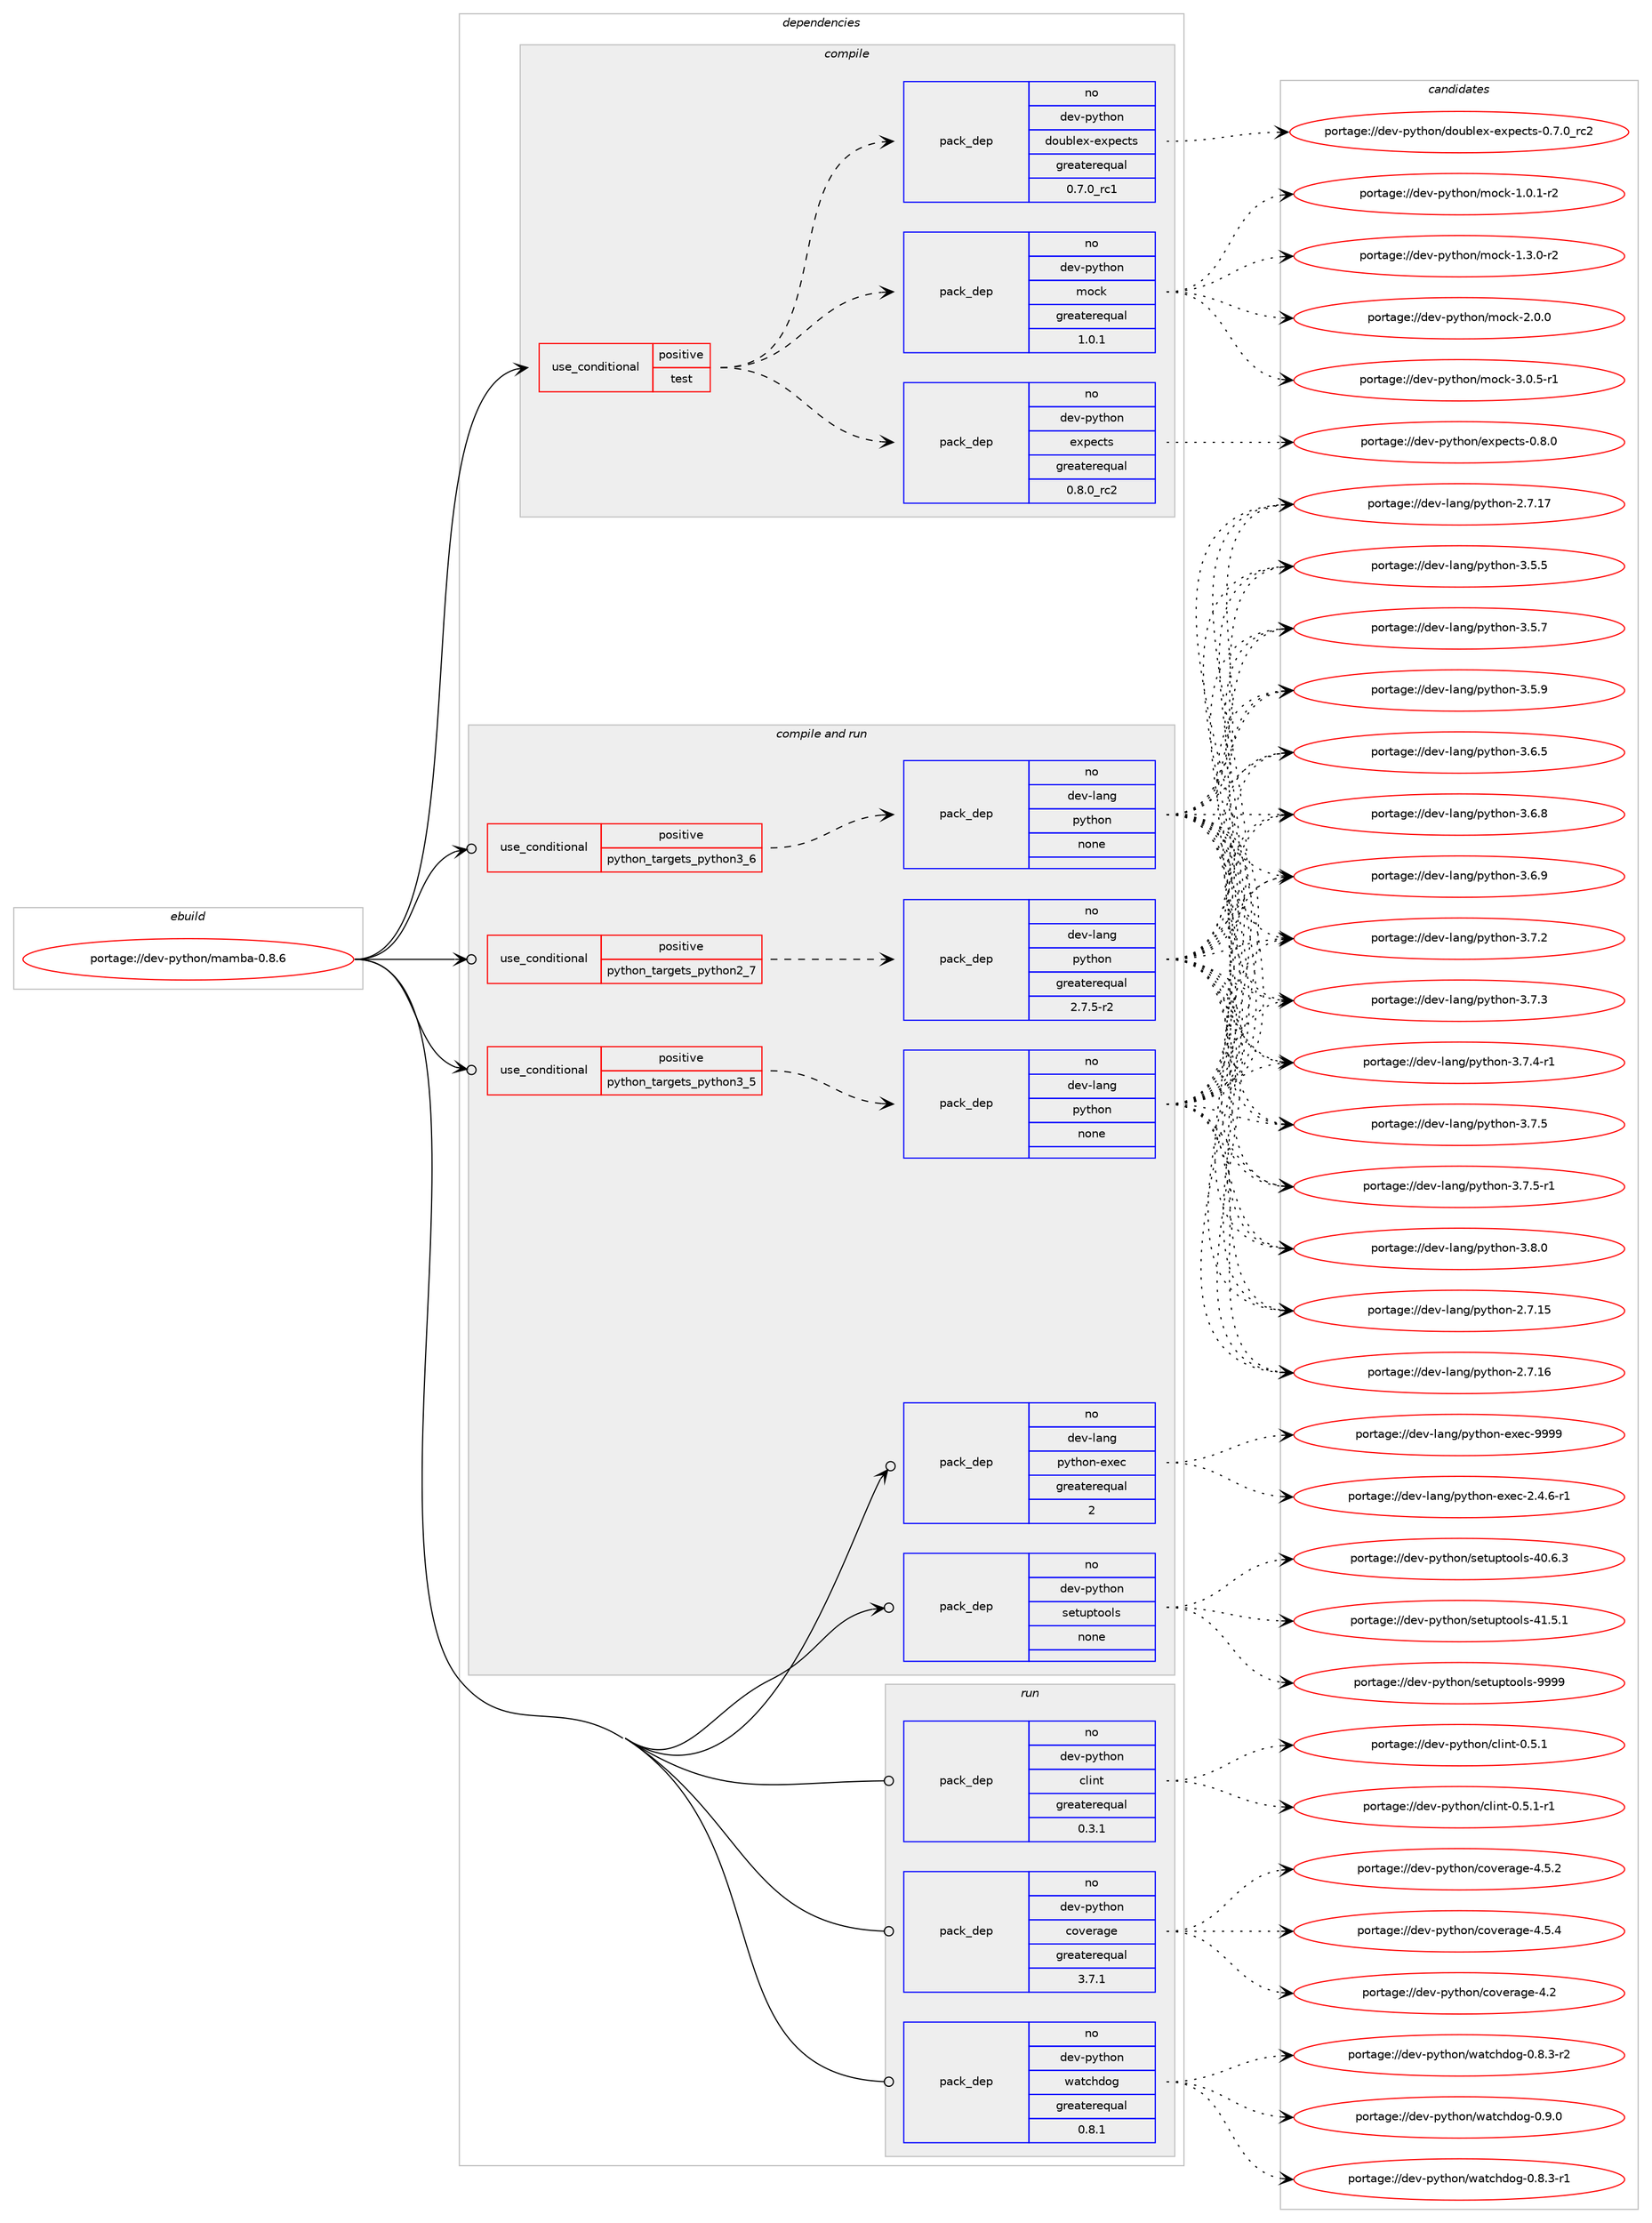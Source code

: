 digraph prolog {

# *************
# Graph options
# *************

newrank=true;
concentrate=true;
compound=true;
graph [rankdir=LR,fontname=Helvetica,fontsize=10,ranksep=1.5];#, ranksep=2.5, nodesep=0.2];
edge  [arrowhead=vee];
node  [fontname=Helvetica,fontsize=10];

# **********
# The ebuild
# **********

subgraph cluster_leftcol {
color=gray;
rank=same;
label=<<i>ebuild</i>>;
id [label="portage://dev-python/mamba-0.8.6", color=red, width=4, href="../dev-python/mamba-0.8.6.svg"];
}

# ****************
# The dependencies
# ****************

subgraph cluster_midcol {
color=gray;
label=<<i>dependencies</i>>;
subgraph cluster_compile {
fillcolor="#eeeeee";
style=filled;
label=<<i>compile</i>>;
subgraph cond31521 {
dependency148652 [label=<<TABLE BORDER="0" CELLBORDER="1" CELLSPACING="0" CELLPADDING="4"><TR><TD ROWSPAN="3" CELLPADDING="10">use_conditional</TD></TR><TR><TD>positive</TD></TR><TR><TD>test</TD></TR></TABLE>>, shape=none, color=red];
subgraph pack113806 {
dependency148653 [label=<<TABLE BORDER="0" CELLBORDER="1" CELLSPACING="0" CELLPADDING="4" WIDTH="220"><TR><TD ROWSPAN="6" CELLPADDING="30">pack_dep</TD></TR><TR><TD WIDTH="110">no</TD></TR><TR><TD>dev-python</TD></TR><TR><TD>doublex-expects</TD></TR><TR><TD>greaterequal</TD></TR><TR><TD>0.7.0_rc1</TD></TR></TABLE>>, shape=none, color=blue];
}
dependency148652:e -> dependency148653:w [weight=20,style="dashed",arrowhead="vee"];
subgraph pack113807 {
dependency148654 [label=<<TABLE BORDER="0" CELLBORDER="1" CELLSPACING="0" CELLPADDING="4" WIDTH="220"><TR><TD ROWSPAN="6" CELLPADDING="30">pack_dep</TD></TR><TR><TD WIDTH="110">no</TD></TR><TR><TD>dev-python</TD></TR><TR><TD>expects</TD></TR><TR><TD>greaterequal</TD></TR><TR><TD>0.8.0_rc2</TD></TR></TABLE>>, shape=none, color=blue];
}
dependency148652:e -> dependency148654:w [weight=20,style="dashed",arrowhead="vee"];
subgraph pack113808 {
dependency148655 [label=<<TABLE BORDER="0" CELLBORDER="1" CELLSPACING="0" CELLPADDING="4" WIDTH="220"><TR><TD ROWSPAN="6" CELLPADDING="30">pack_dep</TD></TR><TR><TD WIDTH="110">no</TD></TR><TR><TD>dev-python</TD></TR><TR><TD>mock</TD></TR><TR><TD>greaterequal</TD></TR><TR><TD>1.0.1</TD></TR></TABLE>>, shape=none, color=blue];
}
dependency148652:e -> dependency148655:w [weight=20,style="dashed",arrowhead="vee"];
}
id:e -> dependency148652:w [weight=20,style="solid",arrowhead="vee"];
}
subgraph cluster_compileandrun {
fillcolor="#eeeeee";
style=filled;
label=<<i>compile and run</i>>;
subgraph cond31522 {
dependency148656 [label=<<TABLE BORDER="0" CELLBORDER="1" CELLSPACING="0" CELLPADDING="4"><TR><TD ROWSPAN="3" CELLPADDING="10">use_conditional</TD></TR><TR><TD>positive</TD></TR><TR><TD>python_targets_python2_7</TD></TR></TABLE>>, shape=none, color=red];
subgraph pack113809 {
dependency148657 [label=<<TABLE BORDER="0" CELLBORDER="1" CELLSPACING="0" CELLPADDING="4" WIDTH="220"><TR><TD ROWSPAN="6" CELLPADDING="30">pack_dep</TD></TR><TR><TD WIDTH="110">no</TD></TR><TR><TD>dev-lang</TD></TR><TR><TD>python</TD></TR><TR><TD>greaterequal</TD></TR><TR><TD>2.7.5-r2</TD></TR></TABLE>>, shape=none, color=blue];
}
dependency148656:e -> dependency148657:w [weight=20,style="dashed",arrowhead="vee"];
}
id:e -> dependency148656:w [weight=20,style="solid",arrowhead="odotvee"];
subgraph cond31523 {
dependency148658 [label=<<TABLE BORDER="0" CELLBORDER="1" CELLSPACING="0" CELLPADDING="4"><TR><TD ROWSPAN="3" CELLPADDING="10">use_conditional</TD></TR><TR><TD>positive</TD></TR><TR><TD>python_targets_python3_5</TD></TR></TABLE>>, shape=none, color=red];
subgraph pack113810 {
dependency148659 [label=<<TABLE BORDER="0" CELLBORDER="1" CELLSPACING="0" CELLPADDING="4" WIDTH="220"><TR><TD ROWSPAN="6" CELLPADDING="30">pack_dep</TD></TR><TR><TD WIDTH="110">no</TD></TR><TR><TD>dev-lang</TD></TR><TR><TD>python</TD></TR><TR><TD>none</TD></TR><TR><TD></TD></TR></TABLE>>, shape=none, color=blue];
}
dependency148658:e -> dependency148659:w [weight=20,style="dashed",arrowhead="vee"];
}
id:e -> dependency148658:w [weight=20,style="solid",arrowhead="odotvee"];
subgraph cond31524 {
dependency148660 [label=<<TABLE BORDER="0" CELLBORDER="1" CELLSPACING="0" CELLPADDING="4"><TR><TD ROWSPAN="3" CELLPADDING="10">use_conditional</TD></TR><TR><TD>positive</TD></TR><TR><TD>python_targets_python3_6</TD></TR></TABLE>>, shape=none, color=red];
subgraph pack113811 {
dependency148661 [label=<<TABLE BORDER="0" CELLBORDER="1" CELLSPACING="0" CELLPADDING="4" WIDTH="220"><TR><TD ROWSPAN="6" CELLPADDING="30">pack_dep</TD></TR><TR><TD WIDTH="110">no</TD></TR><TR><TD>dev-lang</TD></TR><TR><TD>python</TD></TR><TR><TD>none</TD></TR><TR><TD></TD></TR></TABLE>>, shape=none, color=blue];
}
dependency148660:e -> dependency148661:w [weight=20,style="dashed",arrowhead="vee"];
}
id:e -> dependency148660:w [weight=20,style="solid",arrowhead="odotvee"];
subgraph pack113812 {
dependency148662 [label=<<TABLE BORDER="0" CELLBORDER="1" CELLSPACING="0" CELLPADDING="4" WIDTH="220"><TR><TD ROWSPAN="6" CELLPADDING="30">pack_dep</TD></TR><TR><TD WIDTH="110">no</TD></TR><TR><TD>dev-lang</TD></TR><TR><TD>python-exec</TD></TR><TR><TD>greaterequal</TD></TR><TR><TD>2</TD></TR></TABLE>>, shape=none, color=blue];
}
id:e -> dependency148662:w [weight=20,style="solid",arrowhead="odotvee"];
subgraph pack113813 {
dependency148663 [label=<<TABLE BORDER="0" CELLBORDER="1" CELLSPACING="0" CELLPADDING="4" WIDTH="220"><TR><TD ROWSPAN="6" CELLPADDING="30">pack_dep</TD></TR><TR><TD WIDTH="110">no</TD></TR><TR><TD>dev-python</TD></TR><TR><TD>setuptools</TD></TR><TR><TD>none</TD></TR><TR><TD></TD></TR></TABLE>>, shape=none, color=blue];
}
id:e -> dependency148663:w [weight=20,style="solid",arrowhead="odotvee"];
}
subgraph cluster_run {
fillcolor="#eeeeee";
style=filled;
label=<<i>run</i>>;
subgraph pack113814 {
dependency148664 [label=<<TABLE BORDER="0" CELLBORDER="1" CELLSPACING="0" CELLPADDING="4" WIDTH="220"><TR><TD ROWSPAN="6" CELLPADDING="30">pack_dep</TD></TR><TR><TD WIDTH="110">no</TD></TR><TR><TD>dev-python</TD></TR><TR><TD>clint</TD></TR><TR><TD>greaterequal</TD></TR><TR><TD>0.3.1</TD></TR></TABLE>>, shape=none, color=blue];
}
id:e -> dependency148664:w [weight=20,style="solid",arrowhead="odot"];
subgraph pack113815 {
dependency148665 [label=<<TABLE BORDER="0" CELLBORDER="1" CELLSPACING="0" CELLPADDING="4" WIDTH="220"><TR><TD ROWSPAN="6" CELLPADDING="30">pack_dep</TD></TR><TR><TD WIDTH="110">no</TD></TR><TR><TD>dev-python</TD></TR><TR><TD>coverage</TD></TR><TR><TD>greaterequal</TD></TR><TR><TD>3.7.1</TD></TR></TABLE>>, shape=none, color=blue];
}
id:e -> dependency148665:w [weight=20,style="solid",arrowhead="odot"];
subgraph pack113816 {
dependency148666 [label=<<TABLE BORDER="0" CELLBORDER="1" CELLSPACING="0" CELLPADDING="4" WIDTH="220"><TR><TD ROWSPAN="6" CELLPADDING="30">pack_dep</TD></TR><TR><TD WIDTH="110">no</TD></TR><TR><TD>dev-python</TD></TR><TR><TD>watchdog</TD></TR><TR><TD>greaterequal</TD></TR><TR><TD>0.8.1</TD></TR></TABLE>>, shape=none, color=blue];
}
id:e -> dependency148666:w [weight=20,style="solid",arrowhead="odot"];
}
}

# **************
# The candidates
# **************

subgraph cluster_choices {
rank=same;
color=gray;
label=<<i>candidates</i>>;

subgraph choice113806 {
color=black;
nodesep=1;
choiceportage1001011184511212111610411111047100111117981081011204510112011210199116115454846554648951149950 [label="portage://dev-python/doublex-expects-0.7.0_rc2", color=red, width=4,href="../dev-python/doublex-expects-0.7.0_rc2.svg"];
dependency148653:e -> choiceportage1001011184511212111610411111047100111117981081011204510112011210199116115454846554648951149950:w [style=dotted,weight="100"];
}
subgraph choice113807 {
color=black;
nodesep=1;
choiceportage100101118451121211161041111104710112011210199116115454846564648 [label="portage://dev-python/expects-0.8.0", color=red, width=4,href="../dev-python/expects-0.8.0.svg"];
dependency148654:e -> choiceportage100101118451121211161041111104710112011210199116115454846564648:w [style=dotted,weight="100"];
}
subgraph choice113808 {
color=black;
nodesep=1;
choiceportage1001011184511212111610411111047109111991074549464846494511450 [label="portage://dev-python/mock-1.0.1-r2", color=red, width=4,href="../dev-python/mock-1.0.1-r2.svg"];
choiceportage1001011184511212111610411111047109111991074549465146484511450 [label="portage://dev-python/mock-1.3.0-r2", color=red, width=4,href="../dev-python/mock-1.3.0-r2.svg"];
choiceportage100101118451121211161041111104710911199107455046484648 [label="portage://dev-python/mock-2.0.0", color=red, width=4,href="../dev-python/mock-2.0.0.svg"];
choiceportage1001011184511212111610411111047109111991074551464846534511449 [label="portage://dev-python/mock-3.0.5-r1", color=red, width=4,href="../dev-python/mock-3.0.5-r1.svg"];
dependency148655:e -> choiceportage1001011184511212111610411111047109111991074549464846494511450:w [style=dotted,weight="100"];
dependency148655:e -> choiceportage1001011184511212111610411111047109111991074549465146484511450:w [style=dotted,weight="100"];
dependency148655:e -> choiceportage100101118451121211161041111104710911199107455046484648:w [style=dotted,weight="100"];
dependency148655:e -> choiceportage1001011184511212111610411111047109111991074551464846534511449:w [style=dotted,weight="100"];
}
subgraph choice113809 {
color=black;
nodesep=1;
choiceportage10010111845108971101034711212111610411111045504655464953 [label="portage://dev-lang/python-2.7.15", color=red, width=4,href="../dev-lang/python-2.7.15.svg"];
choiceportage10010111845108971101034711212111610411111045504655464954 [label="portage://dev-lang/python-2.7.16", color=red, width=4,href="../dev-lang/python-2.7.16.svg"];
choiceportage10010111845108971101034711212111610411111045504655464955 [label="portage://dev-lang/python-2.7.17", color=red, width=4,href="../dev-lang/python-2.7.17.svg"];
choiceportage100101118451089711010347112121116104111110455146534653 [label="portage://dev-lang/python-3.5.5", color=red, width=4,href="../dev-lang/python-3.5.5.svg"];
choiceportage100101118451089711010347112121116104111110455146534655 [label="portage://dev-lang/python-3.5.7", color=red, width=4,href="../dev-lang/python-3.5.7.svg"];
choiceportage100101118451089711010347112121116104111110455146534657 [label="portage://dev-lang/python-3.5.9", color=red, width=4,href="../dev-lang/python-3.5.9.svg"];
choiceportage100101118451089711010347112121116104111110455146544653 [label="portage://dev-lang/python-3.6.5", color=red, width=4,href="../dev-lang/python-3.6.5.svg"];
choiceportage100101118451089711010347112121116104111110455146544656 [label="portage://dev-lang/python-3.6.8", color=red, width=4,href="../dev-lang/python-3.6.8.svg"];
choiceportage100101118451089711010347112121116104111110455146544657 [label="portage://dev-lang/python-3.6.9", color=red, width=4,href="../dev-lang/python-3.6.9.svg"];
choiceportage100101118451089711010347112121116104111110455146554650 [label="portage://dev-lang/python-3.7.2", color=red, width=4,href="../dev-lang/python-3.7.2.svg"];
choiceportage100101118451089711010347112121116104111110455146554651 [label="portage://dev-lang/python-3.7.3", color=red, width=4,href="../dev-lang/python-3.7.3.svg"];
choiceportage1001011184510897110103471121211161041111104551465546524511449 [label="portage://dev-lang/python-3.7.4-r1", color=red, width=4,href="../dev-lang/python-3.7.4-r1.svg"];
choiceportage100101118451089711010347112121116104111110455146554653 [label="portage://dev-lang/python-3.7.5", color=red, width=4,href="../dev-lang/python-3.7.5.svg"];
choiceportage1001011184510897110103471121211161041111104551465546534511449 [label="portage://dev-lang/python-3.7.5-r1", color=red, width=4,href="../dev-lang/python-3.7.5-r1.svg"];
choiceportage100101118451089711010347112121116104111110455146564648 [label="portage://dev-lang/python-3.8.0", color=red, width=4,href="../dev-lang/python-3.8.0.svg"];
dependency148657:e -> choiceportage10010111845108971101034711212111610411111045504655464953:w [style=dotted,weight="100"];
dependency148657:e -> choiceportage10010111845108971101034711212111610411111045504655464954:w [style=dotted,weight="100"];
dependency148657:e -> choiceportage10010111845108971101034711212111610411111045504655464955:w [style=dotted,weight="100"];
dependency148657:e -> choiceportage100101118451089711010347112121116104111110455146534653:w [style=dotted,weight="100"];
dependency148657:e -> choiceportage100101118451089711010347112121116104111110455146534655:w [style=dotted,weight="100"];
dependency148657:e -> choiceportage100101118451089711010347112121116104111110455146534657:w [style=dotted,weight="100"];
dependency148657:e -> choiceportage100101118451089711010347112121116104111110455146544653:w [style=dotted,weight="100"];
dependency148657:e -> choiceportage100101118451089711010347112121116104111110455146544656:w [style=dotted,weight="100"];
dependency148657:e -> choiceportage100101118451089711010347112121116104111110455146544657:w [style=dotted,weight="100"];
dependency148657:e -> choiceportage100101118451089711010347112121116104111110455146554650:w [style=dotted,weight="100"];
dependency148657:e -> choiceportage100101118451089711010347112121116104111110455146554651:w [style=dotted,weight="100"];
dependency148657:e -> choiceportage1001011184510897110103471121211161041111104551465546524511449:w [style=dotted,weight="100"];
dependency148657:e -> choiceportage100101118451089711010347112121116104111110455146554653:w [style=dotted,weight="100"];
dependency148657:e -> choiceportage1001011184510897110103471121211161041111104551465546534511449:w [style=dotted,weight="100"];
dependency148657:e -> choiceportage100101118451089711010347112121116104111110455146564648:w [style=dotted,weight="100"];
}
subgraph choice113810 {
color=black;
nodesep=1;
choiceportage10010111845108971101034711212111610411111045504655464953 [label="portage://dev-lang/python-2.7.15", color=red, width=4,href="../dev-lang/python-2.7.15.svg"];
choiceportage10010111845108971101034711212111610411111045504655464954 [label="portage://dev-lang/python-2.7.16", color=red, width=4,href="../dev-lang/python-2.7.16.svg"];
choiceportage10010111845108971101034711212111610411111045504655464955 [label="portage://dev-lang/python-2.7.17", color=red, width=4,href="../dev-lang/python-2.7.17.svg"];
choiceportage100101118451089711010347112121116104111110455146534653 [label="portage://dev-lang/python-3.5.5", color=red, width=4,href="../dev-lang/python-3.5.5.svg"];
choiceportage100101118451089711010347112121116104111110455146534655 [label="portage://dev-lang/python-3.5.7", color=red, width=4,href="../dev-lang/python-3.5.7.svg"];
choiceportage100101118451089711010347112121116104111110455146534657 [label="portage://dev-lang/python-3.5.9", color=red, width=4,href="../dev-lang/python-3.5.9.svg"];
choiceportage100101118451089711010347112121116104111110455146544653 [label="portage://dev-lang/python-3.6.5", color=red, width=4,href="../dev-lang/python-3.6.5.svg"];
choiceportage100101118451089711010347112121116104111110455146544656 [label="portage://dev-lang/python-3.6.8", color=red, width=4,href="../dev-lang/python-3.6.8.svg"];
choiceportage100101118451089711010347112121116104111110455146544657 [label="portage://dev-lang/python-3.6.9", color=red, width=4,href="../dev-lang/python-3.6.9.svg"];
choiceportage100101118451089711010347112121116104111110455146554650 [label="portage://dev-lang/python-3.7.2", color=red, width=4,href="../dev-lang/python-3.7.2.svg"];
choiceportage100101118451089711010347112121116104111110455146554651 [label="portage://dev-lang/python-3.7.3", color=red, width=4,href="../dev-lang/python-3.7.3.svg"];
choiceportage1001011184510897110103471121211161041111104551465546524511449 [label="portage://dev-lang/python-3.7.4-r1", color=red, width=4,href="../dev-lang/python-3.7.4-r1.svg"];
choiceportage100101118451089711010347112121116104111110455146554653 [label="portage://dev-lang/python-3.7.5", color=red, width=4,href="../dev-lang/python-3.7.5.svg"];
choiceportage1001011184510897110103471121211161041111104551465546534511449 [label="portage://dev-lang/python-3.7.5-r1", color=red, width=4,href="../dev-lang/python-3.7.5-r1.svg"];
choiceportage100101118451089711010347112121116104111110455146564648 [label="portage://dev-lang/python-3.8.0", color=red, width=4,href="../dev-lang/python-3.8.0.svg"];
dependency148659:e -> choiceportage10010111845108971101034711212111610411111045504655464953:w [style=dotted,weight="100"];
dependency148659:e -> choiceportage10010111845108971101034711212111610411111045504655464954:w [style=dotted,weight="100"];
dependency148659:e -> choiceportage10010111845108971101034711212111610411111045504655464955:w [style=dotted,weight="100"];
dependency148659:e -> choiceportage100101118451089711010347112121116104111110455146534653:w [style=dotted,weight="100"];
dependency148659:e -> choiceportage100101118451089711010347112121116104111110455146534655:w [style=dotted,weight="100"];
dependency148659:e -> choiceportage100101118451089711010347112121116104111110455146534657:w [style=dotted,weight="100"];
dependency148659:e -> choiceportage100101118451089711010347112121116104111110455146544653:w [style=dotted,weight="100"];
dependency148659:e -> choiceportage100101118451089711010347112121116104111110455146544656:w [style=dotted,weight="100"];
dependency148659:e -> choiceportage100101118451089711010347112121116104111110455146544657:w [style=dotted,weight="100"];
dependency148659:e -> choiceportage100101118451089711010347112121116104111110455146554650:w [style=dotted,weight="100"];
dependency148659:e -> choiceportage100101118451089711010347112121116104111110455146554651:w [style=dotted,weight="100"];
dependency148659:e -> choiceportage1001011184510897110103471121211161041111104551465546524511449:w [style=dotted,weight="100"];
dependency148659:e -> choiceportage100101118451089711010347112121116104111110455146554653:w [style=dotted,weight="100"];
dependency148659:e -> choiceportage1001011184510897110103471121211161041111104551465546534511449:w [style=dotted,weight="100"];
dependency148659:e -> choiceportage100101118451089711010347112121116104111110455146564648:w [style=dotted,weight="100"];
}
subgraph choice113811 {
color=black;
nodesep=1;
choiceportage10010111845108971101034711212111610411111045504655464953 [label="portage://dev-lang/python-2.7.15", color=red, width=4,href="../dev-lang/python-2.7.15.svg"];
choiceportage10010111845108971101034711212111610411111045504655464954 [label="portage://dev-lang/python-2.7.16", color=red, width=4,href="../dev-lang/python-2.7.16.svg"];
choiceportage10010111845108971101034711212111610411111045504655464955 [label="portage://dev-lang/python-2.7.17", color=red, width=4,href="../dev-lang/python-2.7.17.svg"];
choiceportage100101118451089711010347112121116104111110455146534653 [label="portage://dev-lang/python-3.5.5", color=red, width=4,href="../dev-lang/python-3.5.5.svg"];
choiceportage100101118451089711010347112121116104111110455146534655 [label="portage://dev-lang/python-3.5.7", color=red, width=4,href="../dev-lang/python-3.5.7.svg"];
choiceportage100101118451089711010347112121116104111110455146534657 [label="portage://dev-lang/python-3.5.9", color=red, width=4,href="../dev-lang/python-3.5.9.svg"];
choiceportage100101118451089711010347112121116104111110455146544653 [label="portage://dev-lang/python-3.6.5", color=red, width=4,href="../dev-lang/python-3.6.5.svg"];
choiceportage100101118451089711010347112121116104111110455146544656 [label="portage://dev-lang/python-3.6.8", color=red, width=4,href="../dev-lang/python-3.6.8.svg"];
choiceportage100101118451089711010347112121116104111110455146544657 [label="portage://dev-lang/python-3.6.9", color=red, width=4,href="../dev-lang/python-3.6.9.svg"];
choiceportage100101118451089711010347112121116104111110455146554650 [label="portage://dev-lang/python-3.7.2", color=red, width=4,href="../dev-lang/python-3.7.2.svg"];
choiceportage100101118451089711010347112121116104111110455146554651 [label="portage://dev-lang/python-3.7.3", color=red, width=4,href="../dev-lang/python-3.7.3.svg"];
choiceportage1001011184510897110103471121211161041111104551465546524511449 [label="portage://dev-lang/python-3.7.4-r1", color=red, width=4,href="../dev-lang/python-3.7.4-r1.svg"];
choiceportage100101118451089711010347112121116104111110455146554653 [label="portage://dev-lang/python-3.7.5", color=red, width=4,href="../dev-lang/python-3.7.5.svg"];
choiceportage1001011184510897110103471121211161041111104551465546534511449 [label="portage://dev-lang/python-3.7.5-r1", color=red, width=4,href="../dev-lang/python-3.7.5-r1.svg"];
choiceportage100101118451089711010347112121116104111110455146564648 [label="portage://dev-lang/python-3.8.0", color=red, width=4,href="../dev-lang/python-3.8.0.svg"];
dependency148661:e -> choiceportage10010111845108971101034711212111610411111045504655464953:w [style=dotted,weight="100"];
dependency148661:e -> choiceportage10010111845108971101034711212111610411111045504655464954:w [style=dotted,weight="100"];
dependency148661:e -> choiceportage10010111845108971101034711212111610411111045504655464955:w [style=dotted,weight="100"];
dependency148661:e -> choiceportage100101118451089711010347112121116104111110455146534653:w [style=dotted,weight="100"];
dependency148661:e -> choiceportage100101118451089711010347112121116104111110455146534655:w [style=dotted,weight="100"];
dependency148661:e -> choiceportage100101118451089711010347112121116104111110455146534657:w [style=dotted,weight="100"];
dependency148661:e -> choiceportage100101118451089711010347112121116104111110455146544653:w [style=dotted,weight="100"];
dependency148661:e -> choiceportage100101118451089711010347112121116104111110455146544656:w [style=dotted,weight="100"];
dependency148661:e -> choiceportage100101118451089711010347112121116104111110455146544657:w [style=dotted,weight="100"];
dependency148661:e -> choiceportage100101118451089711010347112121116104111110455146554650:w [style=dotted,weight="100"];
dependency148661:e -> choiceportage100101118451089711010347112121116104111110455146554651:w [style=dotted,weight="100"];
dependency148661:e -> choiceportage1001011184510897110103471121211161041111104551465546524511449:w [style=dotted,weight="100"];
dependency148661:e -> choiceportage100101118451089711010347112121116104111110455146554653:w [style=dotted,weight="100"];
dependency148661:e -> choiceportage1001011184510897110103471121211161041111104551465546534511449:w [style=dotted,weight="100"];
dependency148661:e -> choiceportage100101118451089711010347112121116104111110455146564648:w [style=dotted,weight="100"];
}
subgraph choice113812 {
color=black;
nodesep=1;
choiceportage10010111845108971101034711212111610411111045101120101994550465246544511449 [label="portage://dev-lang/python-exec-2.4.6-r1", color=red, width=4,href="../dev-lang/python-exec-2.4.6-r1.svg"];
choiceportage10010111845108971101034711212111610411111045101120101994557575757 [label="portage://dev-lang/python-exec-9999", color=red, width=4,href="../dev-lang/python-exec-9999.svg"];
dependency148662:e -> choiceportage10010111845108971101034711212111610411111045101120101994550465246544511449:w [style=dotted,weight="100"];
dependency148662:e -> choiceportage10010111845108971101034711212111610411111045101120101994557575757:w [style=dotted,weight="100"];
}
subgraph choice113813 {
color=black;
nodesep=1;
choiceportage100101118451121211161041111104711510111611711211611111110811545524846544651 [label="portage://dev-python/setuptools-40.6.3", color=red, width=4,href="../dev-python/setuptools-40.6.3.svg"];
choiceportage100101118451121211161041111104711510111611711211611111110811545524946534649 [label="portage://dev-python/setuptools-41.5.1", color=red, width=4,href="../dev-python/setuptools-41.5.1.svg"];
choiceportage10010111845112121116104111110471151011161171121161111111081154557575757 [label="portage://dev-python/setuptools-9999", color=red, width=4,href="../dev-python/setuptools-9999.svg"];
dependency148663:e -> choiceportage100101118451121211161041111104711510111611711211611111110811545524846544651:w [style=dotted,weight="100"];
dependency148663:e -> choiceportage100101118451121211161041111104711510111611711211611111110811545524946534649:w [style=dotted,weight="100"];
dependency148663:e -> choiceportage10010111845112121116104111110471151011161171121161111111081154557575757:w [style=dotted,weight="100"];
}
subgraph choice113814 {
color=black;
nodesep=1;
choiceportage100101118451121211161041111104799108105110116454846534649 [label="portage://dev-python/clint-0.5.1", color=red, width=4,href="../dev-python/clint-0.5.1.svg"];
choiceportage1001011184511212111610411111047991081051101164548465346494511449 [label="portage://dev-python/clint-0.5.1-r1", color=red, width=4,href="../dev-python/clint-0.5.1-r1.svg"];
dependency148664:e -> choiceportage100101118451121211161041111104799108105110116454846534649:w [style=dotted,weight="100"];
dependency148664:e -> choiceportage1001011184511212111610411111047991081051101164548465346494511449:w [style=dotted,weight="100"];
}
subgraph choice113815 {
color=black;
nodesep=1;
choiceportage1001011184511212111610411111047991111181011149710310145524650 [label="portage://dev-python/coverage-4.2", color=red, width=4,href="../dev-python/coverage-4.2.svg"];
choiceportage10010111845112121116104111110479911111810111497103101455246534650 [label="portage://dev-python/coverage-4.5.2", color=red, width=4,href="../dev-python/coverage-4.5.2.svg"];
choiceportage10010111845112121116104111110479911111810111497103101455246534652 [label="portage://dev-python/coverage-4.5.4", color=red, width=4,href="../dev-python/coverage-4.5.4.svg"];
dependency148665:e -> choiceportage1001011184511212111610411111047991111181011149710310145524650:w [style=dotted,weight="100"];
dependency148665:e -> choiceportage10010111845112121116104111110479911111810111497103101455246534650:w [style=dotted,weight="100"];
dependency148665:e -> choiceportage10010111845112121116104111110479911111810111497103101455246534652:w [style=dotted,weight="100"];
}
subgraph choice113816 {
color=black;
nodesep=1;
choiceportage100101118451121211161041111104711997116991041001111034548465646514511449 [label="portage://dev-python/watchdog-0.8.3-r1", color=red, width=4,href="../dev-python/watchdog-0.8.3-r1.svg"];
choiceportage100101118451121211161041111104711997116991041001111034548465646514511450 [label="portage://dev-python/watchdog-0.8.3-r2", color=red, width=4,href="../dev-python/watchdog-0.8.3-r2.svg"];
choiceportage10010111845112121116104111110471199711699104100111103454846574648 [label="portage://dev-python/watchdog-0.9.0", color=red, width=4,href="../dev-python/watchdog-0.9.0.svg"];
dependency148666:e -> choiceportage100101118451121211161041111104711997116991041001111034548465646514511449:w [style=dotted,weight="100"];
dependency148666:e -> choiceportage100101118451121211161041111104711997116991041001111034548465646514511450:w [style=dotted,weight="100"];
dependency148666:e -> choiceportage10010111845112121116104111110471199711699104100111103454846574648:w [style=dotted,weight="100"];
}
}

}
